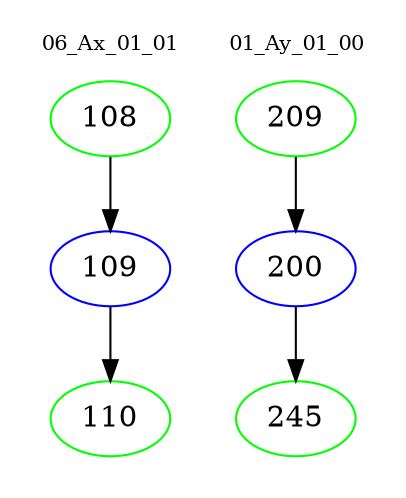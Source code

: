 digraph{
subgraph cluster_0 {
color = white
label = "06_Ax_01_01";
fontsize=10;
T0_108 [label="108", color="green"]
T0_108 -> T0_109 [color="black"]
T0_109 [label="109", color="blue"]
T0_109 -> T0_110 [color="black"]
T0_110 [label="110", color="green"]
}
subgraph cluster_1 {
color = white
label = "01_Ay_01_00";
fontsize=10;
T1_209 [label="209", color="green"]
T1_209 -> T1_200 [color="black"]
T1_200 [label="200", color="blue"]
T1_200 -> T1_245 [color="black"]
T1_245 [label="245", color="green"]
}
}
